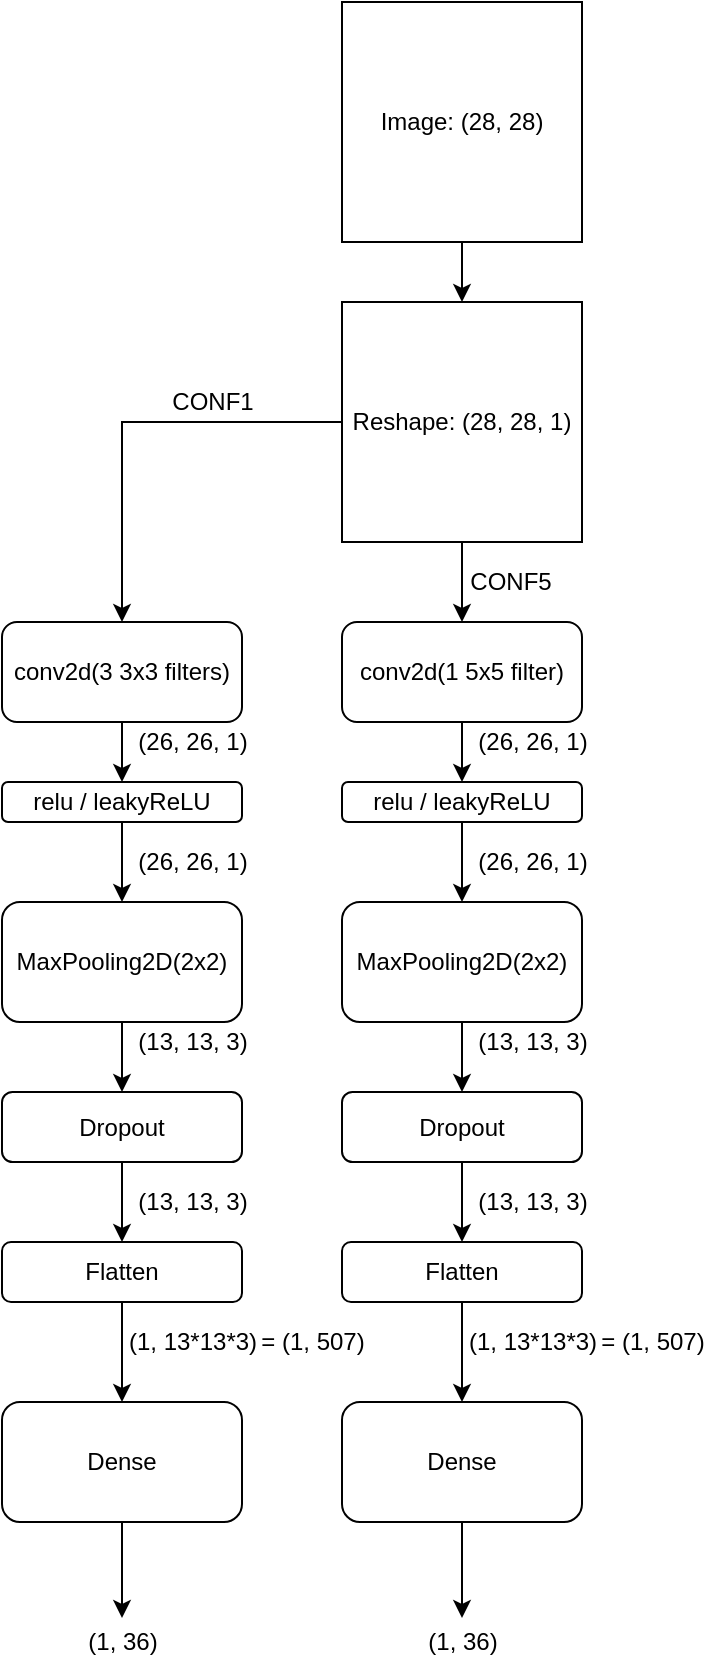 <mxfile version="14.8.1" type="github" pages="3">
  <diagram id="NObzyrlC1n8iAgE4gLi4" name="Page-1">
    <mxGraphModel dx="1892" dy="951" grid="1" gridSize="10" guides="1" tooltips="1" connect="1" arrows="1" fold="1" page="1" pageScale="1" pageWidth="827" pageHeight="1169" math="0" shadow="0">
      <root>
        <mxCell id="0" />
        <mxCell id="1" parent="0" />
        <mxCell id="TlTdNdli2C4Y_o9RiYfE-3" value="" style="edgeStyle=orthogonalEdgeStyle;rounded=0;orthogonalLoop=1;jettySize=auto;html=1;" parent="1" source="TlTdNdli2C4Y_o9RiYfE-1" target="TlTdNdli2C4Y_o9RiYfE-2" edge="1">
          <mxGeometry relative="1" as="geometry" />
        </mxCell>
        <mxCell id="TlTdNdli2C4Y_o9RiYfE-1" value="Image: (28, 28)" style="rounded=0;whiteSpace=wrap;html=1;" parent="1" vertex="1">
          <mxGeometry x="180" y="10" width="120" height="120" as="geometry" />
        </mxCell>
        <mxCell id="TlTdNdli2C4Y_o9RiYfE-16" style="edgeStyle=orthogonalEdgeStyle;rounded=0;orthogonalLoop=1;jettySize=auto;html=1;entryX=0.5;entryY=0;entryDx=0;entryDy=0;" parent="1" source="TlTdNdli2C4Y_o9RiYfE-2" target="TlTdNdli2C4Y_o9RiYfE-4" edge="1">
          <mxGeometry relative="1" as="geometry" />
        </mxCell>
        <mxCell id="TlTdNdli2C4Y_o9RiYfE-51" style="edgeStyle=orthogonalEdgeStyle;rounded=0;orthogonalLoop=1;jettySize=auto;html=1;entryX=0.5;entryY=0;entryDx=0;entryDy=0;" parent="1" source="TlTdNdli2C4Y_o9RiYfE-2" target="TlTdNdli2C4Y_o9RiYfE-33" edge="1">
          <mxGeometry relative="1" as="geometry" />
        </mxCell>
        <mxCell id="TlTdNdli2C4Y_o9RiYfE-2" value="Reshape: (28, 28, 1)" style="rounded=0;whiteSpace=wrap;html=1;" parent="1" vertex="1">
          <mxGeometry x="180" y="160" width="120" height="120" as="geometry" />
        </mxCell>
        <mxCell id="TlTdNdli2C4Y_o9RiYfE-18" style="edgeStyle=orthogonalEdgeStyle;rounded=0;orthogonalLoop=1;jettySize=auto;html=1;entryX=0.5;entryY=0;entryDx=0;entryDy=0;" parent="1" source="TlTdNdli2C4Y_o9RiYfE-4" target="TlTdNdli2C4Y_o9RiYfE-9" edge="1">
          <mxGeometry relative="1" as="geometry" />
        </mxCell>
        <mxCell id="TlTdNdli2C4Y_o9RiYfE-4" value="conv2d(3 3x3 filters)" style="rounded=1;whiteSpace=wrap;html=1;" parent="1" vertex="1">
          <mxGeometry x="10" y="320" width="120" height="50" as="geometry" />
        </mxCell>
        <mxCell id="TlTdNdli2C4Y_o9RiYfE-22" value="" style="edgeStyle=orthogonalEdgeStyle;rounded=0;orthogonalLoop=1;jettySize=auto;html=1;" parent="1" source="TlTdNdli2C4Y_o9RiYfE-7" target="TlTdNdli2C4Y_o9RiYfE-10" edge="1">
          <mxGeometry relative="1" as="geometry" />
        </mxCell>
        <mxCell id="TlTdNdli2C4Y_o9RiYfE-7" value="Dropout" style="rounded=1;whiteSpace=wrap;html=1;" parent="1" vertex="1">
          <mxGeometry x="10" y="555" width="120" height="35" as="geometry" />
        </mxCell>
        <mxCell id="TlTdNdli2C4Y_o9RiYfE-20" value="" style="edgeStyle=orthogonalEdgeStyle;rounded=0;orthogonalLoop=1;jettySize=auto;html=1;" parent="1" source="TlTdNdli2C4Y_o9RiYfE-8" target="TlTdNdli2C4Y_o9RiYfE-7" edge="1">
          <mxGeometry relative="1" as="geometry" />
        </mxCell>
        <mxCell id="TlTdNdli2C4Y_o9RiYfE-8" value="MaxPooling2D(2x2)" style="rounded=1;whiteSpace=wrap;html=1;" parent="1" vertex="1">
          <mxGeometry x="10" y="460" width="120" height="60" as="geometry" />
        </mxCell>
        <mxCell id="TlTdNdli2C4Y_o9RiYfE-19" style="edgeStyle=orthogonalEdgeStyle;rounded=0;orthogonalLoop=1;jettySize=auto;html=1;" parent="1" source="TlTdNdli2C4Y_o9RiYfE-9" target="TlTdNdli2C4Y_o9RiYfE-8" edge="1">
          <mxGeometry relative="1" as="geometry" />
        </mxCell>
        <mxCell id="TlTdNdli2C4Y_o9RiYfE-9" value="relu / leakyReLU" style="rounded=1;whiteSpace=wrap;html=1;" parent="1" vertex="1">
          <mxGeometry x="10" y="400" width="120" height="20" as="geometry" />
        </mxCell>
        <mxCell id="TlTdNdli2C4Y_o9RiYfE-24" value="" style="edgeStyle=orthogonalEdgeStyle;rounded=0;orthogonalLoop=1;jettySize=auto;html=1;" parent="1" source="TlTdNdli2C4Y_o9RiYfE-10" target="TlTdNdli2C4Y_o9RiYfE-23" edge="1">
          <mxGeometry relative="1" as="geometry" />
        </mxCell>
        <mxCell id="TlTdNdli2C4Y_o9RiYfE-10" value="Flatten" style="rounded=1;whiteSpace=wrap;html=1;" parent="1" vertex="1">
          <mxGeometry x="10" y="630" width="120" height="30" as="geometry" />
        </mxCell>
        <mxCell id="TlTdNdli2C4Y_o9RiYfE-17" value="(26, 26, 1)" style="text;html=1;align=center;verticalAlign=middle;resizable=0;points=[];autosize=1;strokeColor=none;" parent="1" vertex="1">
          <mxGeometry x="70" y="370" width="70" height="20" as="geometry" />
        </mxCell>
        <mxCell id="TlTdNdli2C4Y_o9RiYfE-31" style="edgeStyle=orthogonalEdgeStyle;rounded=0;orthogonalLoop=1;jettySize=auto;html=1;entryX=0.5;entryY=-0.1;entryDx=0;entryDy=0;entryPerimeter=0;" parent="1" source="TlTdNdli2C4Y_o9RiYfE-23" target="TlTdNdli2C4Y_o9RiYfE-30" edge="1">
          <mxGeometry relative="1" as="geometry" />
        </mxCell>
        <mxCell id="TlTdNdli2C4Y_o9RiYfE-23" value="Dense" style="rounded=1;whiteSpace=wrap;html=1;" parent="1" vertex="1">
          <mxGeometry x="10" y="710" width="120" height="60" as="geometry" />
        </mxCell>
        <mxCell id="TlTdNdli2C4Y_o9RiYfE-25" value="(26, 26, 1)" style="text;html=1;align=center;verticalAlign=middle;resizable=0;points=[];autosize=1;strokeColor=none;" parent="1" vertex="1">
          <mxGeometry x="70" y="430" width="70" height="20" as="geometry" />
        </mxCell>
        <mxCell id="TlTdNdli2C4Y_o9RiYfE-26" value="(13, 13, 3)" style="text;html=1;align=center;verticalAlign=middle;resizable=0;points=[];autosize=1;strokeColor=none;" parent="1" vertex="1">
          <mxGeometry x="70" y="520" width="70" height="20" as="geometry" />
        </mxCell>
        <mxCell id="TlTdNdli2C4Y_o9RiYfE-27" value="(13, 13, 3)" style="text;html=1;align=center;verticalAlign=middle;resizable=0;points=[];autosize=1;strokeColor=none;" parent="1" vertex="1">
          <mxGeometry x="70" y="600" width="70" height="20" as="geometry" />
        </mxCell>
        <mxCell id="TlTdNdli2C4Y_o9RiYfE-28" value="(1, 13*13*3)" style="text;html=1;align=center;verticalAlign=middle;resizable=0;points=[];autosize=1;strokeColor=none;" parent="1" vertex="1">
          <mxGeometry x="65" y="670" width="80" height="20" as="geometry" />
        </mxCell>
        <mxCell id="TlTdNdli2C4Y_o9RiYfE-29" value="= (1, 507)" style="text;html=1;align=center;verticalAlign=middle;resizable=0;points=[];autosize=1;strokeColor=none;" parent="1" vertex="1">
          <mxGeometry x="130" y="670" width="70" height="20" as="geometry" />
        </mxCell>
        <mxCell id="TlTdNdli2C4Y_o9RiYfE-30" value="(1, 36)" style="text;html=1;align=center;verticalAlign=middle;resizable=0;points=[];autosize=1;strokeColor=none;" parent="1" vertex="1">
          <mxGeometry x="45" y="820" width="50" height="20" as="geometry" />
        </mxCell>
        <mxCell id="TlTdNdli2C4Y_o9RiYfE-32" style="edgeStyle=orthogonalEdgeStyle;rounded=0;orthogonalLoop=1;jettySize=auto;html=1;entryX=0.5;entryY=0;entryDx=0;entryDy=0;" parent="1" source="TlTdNdli2C4Y_o9RiYfE-33" target="TlTdNdli2C4Y_o9RiYfE-39" edge="1">
          <mxGeometry relative="1" as="geometry" />
        </mxCell>
        <mxCell id="TlTdNdli2C4Y_o9RiYfE-33" value="conv2d(1 5x5 filter)" style="rounded=1;whiteSpace=wrap;html=1;" parent="1" vertex="1">
          <mxGeometry x="180" y="320" width="120" height="50" as="geometry" />
        </mxCell>
        <mxCell id="TlTdNdli2C4Y_o9RiYfE-34" value="" style="edgeStyle=orthogonalEdgeStyle;rounded=0;orthogonalLoop=1;jettySize=auto;html=1;" parent="1" source="TlTdNdli2C4Y_o9RiYfE-35" target="TlTdNdli2C4Y_o9RiYfE-41" edge="1">
          <mxGeometry relative="1" as="geometry" />
        </mxCell>
        <mxCell id="TlTdNdli2C4Y_o9RiYfE-35" value="Dropout" style="rounded=1;whiteSpace=wrap;html=1;" parent="1" vertex="1">
          <mxGeometry x="180" y="555" width="120" height="35" as="geometry" />
        </mxCell>
        <mxCell id="TlTdNdli2C4Y_o9RiYfE-36" value="" style="edgeStyle=orthogonalEdgeStyle;rounded=0;orthogonalLoop=1;jettySize=auto;html=1;" parent="1" source="TlTdNdli2C4Y_o9RiYfE-37" target="TlTdNdli2C4Y_o9RiYfE-35" edge="1">
          <mxGeometry relative="1" as="geometry" />
        </mxCell>
        <mxCell id="TlTdNdli2C4Y_o9RiYfE-37" value="MaxPooling2D(2x2)" style="rounded=1;whiteSpace=wrap;html=1;" parent="1" vertex="1">
          <mxGeometry x="180" y="460" width="120" height="60" as="geometry" />
        </mxCell>
        <mxCell id="TlTdNdli2C4Y_o9RiYfE-38" style="edgeStyle=orthogonalEdgeStyle;rounded=0;orthogonalLoop=1;jettySize=auto;html=1;" parent="1" source="TlTdNdli2C4Y_o9RiYfE-39" target="TlTdNdli2C4Y_o9RiYfE-37" edge="1">
          <mxGeometry relative="1" as="geometry" />
        </mxCell>
        <mxCell id="TlTdNdli2C4Y_o9RiYfE-39" value="relu / leakyReLU" style="rounded=1;whiteSpace=wrap;html=1;" parent="1" vertex="1">
          <mxGeometry x="180" y="400" width="120" height="20" as="geometry" />
        </mxCell>
        <mxCell id="TlTdNdli2C4Y_o9RiYfE-40" value="" style="edgeStyle=orthogonalEdgeStyle;rounded=0;orthogonalLoop=1;jettySize=auto;html=1;" parent="1" source="TlTdNdli2C4Y_o9RiYfE-41" target="TlTdNdli2C4Y_o9RiYfE-44" edge="1">
          <mxGeometry relative="1" as="geometry" />
        </mxCell>
        <mxCell id="TlTdNdli2C4Y_o9RiYfE-41" value="Flatten" style="rounded=1;whiteSpace=wrap;html=1;" parent="1" vertex="1">
          <mxGeometry x="180" y="630" width="120" height="30" as="geometry" />
        </mxCell>
        <mxCell id="TlTdNdli2C4Y_o9RiYfE-42" value="(26, 26, 1)" style="text;html=1;align=center;verticalAlign=middle;resizable=0;points=[];autosize=1;strokeColor=none;" parent="1" vertex="1">
          <mxGeometry x="240" y="370" width="70" height="20" as="geometry" />
        </mxCell>
        <mxCell id="TlTdNdli2C4Y_o9RiYfE-43" style="edgeStyle=orthogonalEdgeStyle;rounded=0;orthogonalLoop=1;jettySize=auto;html=1;entryX=0.5;entryY=-0.1;entryDx=0;entryDy=0;entryPerimeter=0;" parent="1" source="TlTdNdli2C4Y_o9RiYfE-44" target="TlTdNdli2C4Y_o9RiYfE-50" edge="1">
          <mxGeometry relative="1" as="geometry" />
        </mxCell>
        <mxCell id="TlTdNdli2C4Y_o9RiYfE-44" value="Dense" style="rounded=1;whiteSpace=wrap;html=1;" parent="1" vertex="1">
          <mxGeometry x="180" y="710" width="120" height="60" as="geometry" />
        </mxCell>
        <mxCell id="TlTdNdli2C4Y_o9RiYfE-45" value="(26, 26, 1)" style="text;html=1;align=center;verticalAlign=middle;resizable=0;points=[];autosize=1;strokeColor=none;" parent="1" vertex="1">
          <mxGeometry x="240" y="430" width="70" height="20" as="geometry" />
        </mxCell>
        <mxCell id="TlTdNdli2C4Y_o9RiYfE-46" value="(13, 13, 3)" style="text;html=1;align=center;verticalAlign=middle;resizable=0;points=[];autosize=1;strokeColor=none;" parent="1" vertex="1">
          <mxGeometry x="240" y="520" width="70" height="20" as="geometry" />
        </mxCell>
        <mxCell id="TlTdNdli2C4Y_o9RiYfE-47" value="(13, 13, 3)" style="text;html=1;align=center;verticalAlign=middle;resizable=0;points=[];autosize=1;strokeColor=none;" parent="1" vertex="1">
          <mxGeometry x="240" y="600" width="70" height="20" as="geometry" />
        </mxCell>
        <mxCell id="TlTdNdli2C4Y_o9RiYfE-48" value="(1, 13*13*3)" style="text;html=1;align=center;verticalAlign=middle;resizable=0;points=[];autosize=1;strokeColor=none;" parent="1" vertex="1">
          <mxGeometry x="235" y="670" width="80" height="20" as="geometry" />
        </mxCell>
        <mxCell id="TlTdNdli2C4Y_o9RiYfE-49" value="= (1, 507)" style="text;html=1;align=center;verticalAlign=middle;resizable=0;points=[];autosize=1;strokeColor=none;" parent="1" vertex="1">
          <mxGeometry x="300" y="670" width="70" height="20" as="geometry" />
        </mxCell>
        <mxCell id="TlTdNdli2C4Y_o9RiYfE-50" value="(1, 36)" style="text;html=1;align=center;verticalAlign=middle;resizable=0;points=[];autosize=1;strokeColor=none;" parent="1" vertex="1">
          <mxGeometry x="215" y="820" width="50" height="20" as="geometry" />
        </mxCell>
        <mxCell id="yyZYDbowj8KzSpdjUM3I-1" value="&lt;font color=&quot;#000000&quot;&gt;CONF1&lt;/font&gt;" style="text;html=1;align=center;verticalAlign=middle;resizable=0;points=[];autosize=1;strokeColor=none;fontColor=#E4FDE1;" vertex="1" parent="1">
          <mxGeometry x="85" y="200" width="60" height="20" as="geometry" />
        </mxCell>
        <mxCell id="yyZYDbowj8KzSpdjUM3I-2" value="&lt;font color=&quot;#000000&quot;&gt;CONF5&lt;/font&gt;" style="text;html=1;align=center;verticalAlign=middle;resizable=0;points=[];autosize=1;strokeColor=none;fontColor=#E4FDE1;" vertex="1" parent="1">
          <mxGeometry x="234" y="290" width="60" height="20" as="geometry" />
        </mxCell>
      </root>
    </mxGraphModel>
  </diagram>
  <diagram id="wWAaNG9G_muwshHXt3MZ" name="Page-2">
    <mxGraphModel dx="1892" dy="951" grid="1" gridSize="10" guides="1" tooltips="1" connect="1" arrows="1" fold="1" page="1" pageScale="1" pageWidth="12000" pageHeight="6000" background="#114B5F" math="0" shadow="0">
      <root>
        <mxCell id="eQQyfob9uRCdy2ZzsRX_-0" />
        <mxCell id="eQQyfob9uRCdy2ZzsRX_-1" parent="eQQyfob9uRCdy2ZzsRX_-0" />
        <mxCell id="eQQyfob9uRCdy2ZzsRX_-39" value="" style="rounded=1;whiteSpace=wrap;html=1;sketch=0;fontColor=#E4FDE1;strokeColor=#028090;fillColor=none;dashed=1;strokeWidth=3;glass=0;" vertex="1" parent="eQQyfob9uRCdy2ZzsRX_-1">
          <mxGeometry x="370" y="500" width="810" height="1340" as="geometry" />
        </mxCell>
        <mxCell id="eQQyfob9uRCdy2ZzsRX_-2" value="" style="rounded=0;whiteSpace=wrap;html=1;sketch=0;fontColor=#E4FDE1;strokeColor=#028090;fillColor=#F45B69;rotation=90;" vertex="1" parent="eQQyfob9uRCdy2ZzsRX_-1">
          <mxGeometry x="552.5" y="1070" width="915" height="155" as="geometry" />
        </mxCell>
        <mxCell id="eQQyfob9uRCdy2ZzsRX_-3" value="&lt;font color=&quot;#000000&quot;&gt;L1N0&lt;/font&gt;" style="ellipse;whiteSpace=wrap;html=1;aspect=fixed;rounded=0;sketch=0;fontColor=#E4FDE1;strokeColor=#028090;fillColor=#FFFFFF;" vertex="1" parent="eQQyfob9uRCdy2ZzsRX_-1">
          <mxGeometry x="967.5" y="720" width="80" height="80" as="geometry" />
        </mxCell>
        <mxCell id="eQQyfob9uRCdy2ZzsRX_-4" value="&lt;font style=&quot;font-size: 27px&quot;&gt;L1: conv2D&lt;/font&gt;" style="text;html=1;align=center;verticalAlign=middle;resizable=0;points=[];autosize=1;strokeColor=none;fontColor=#E4FDE1;" vertex="1" parent="eQQyfob9uRCdy2ZzsRX_-1">
          <mxGeometry x="690" y="450" width="150" height="30" as="geometry" />
        </mxCell>
        <mxCell id="eQQyfob9uRCdy2ZzsRX_-6" value="&lt;font color=&quot;#000000&quot;&gt;L1N6&lt;/font&gt;" style="ellipse;whiteSpace=wrap;html=1;aspect=fixed;rounded=0;sketch=0;fontColor=#E4FDE1;strokeColor=#028090;fillColor=#FFFFFF;" vertex="1" parent="eQQyfob9uRCdy2ZzsRX_-1">
          <mxGeometry x="967.5" y="1500" width="80" height="80" as="geometry" />
        </mxCell>
        <mxCell id="eQQyfob9uRCdy2ZzsRX_-7" value="&lt;font color=&quot;#000000&quot;&gt;L1N1&lt;/font&gt;" style="ellipse;whiteSpace=wrap;html=1;aspect=fixed;rounded=0;sketch=0;fontColor=#E4FDE1;strokeColor=#028090;fillColor=#FFFFFF;" vertex="1" parent="eQQyfob9uRCdy2ZzsRX_-1">
          <mxGeometry x="967.5" y="840" width="80" height="80" as="geometry" />
        </mxCell>
        <mxCell id="eQQyfob9uRCdy2ZzsRX_-8" value="&lt;font color=&quot;#000000&quot;&gt;L1N4&lt;/font&gt;" style="ellipse;whiteSpace=wrap;html=1;aspect=fixed;rounded=0;sketch=0;fontColor=#E4FDE1;strokeColor=#028090;fillColor=#FFFFFF;" vertex="1" parent="eQQyfob9uRCdy2ZzsRX_-1">
          <mxGeometry x="967.5" y="1220" width="80" height="80" as="geometry" />
        </mxCell>
        <mxCell id="eQQyfob9uRCdy2ZzsRX_-9" value="&lt;font color=&quot;#000000&quot;&gt;L1N3&lt;/font&gt;" style="ellipse;whiteSpace=wrap;html=1;aspect=fixed;rounded=0;sketch=0;fontColor=#E4FDE1;strokeColor=#028090;fillColor=#FFFFFF;" vertex="1" parent="eQQyfob9uRCdy2ZzsRX_-1">
          <mxGeometry x="967.5" y="1090" width="80" height="80" as="geometry" />
        </mxCell>
        <mxCell id="eQQyfob9uRCdy2ZzsRX_-10" value="&lt;font color=&quot;#000000&quot;&gt;L1N2&lt;br&gt;&lt;/font&gt;" style="ellipse;whiteSpace=wrap;html=1;aspect=fixed;rounded=0;sketch=0;fontColor=#E4FDE1;strokeColor=#028090;fillColor=#FFFFFF;" vertex="1" parent="eQQyfob9uRCdy2ZzsRX_-1">
          <mxGeometry x="967.5" y="960" width="80" height="80" as="geometry" />
        </mxCell>
        <mxCell id="eQQyfob9uRCdy2ZzsRX_-11" value="&lt;font color=&quot;#000000&quot;&gt;L1N5&lt;/font&gt;" style="ellipse;whiteSpace=wrap;html=1;aspect=fixed;rounded=0;sketch=0;fontColor=#E4FDE1;strokeColor=#028090;fillColor=#FFFFFF;" vertex="1" parent="eQQyfob9uRCdy2ZzsRX_-1">
          <mxGeometry x="967.5" y="1360" width="80" height="80" as="geometry" />
        </mxCell>
        <mxCell id="eQQyfob9uRCdy2ZzsRX_-12" value="kernel (7, 7, 1, 1)" style="text;html=1;align=center;verticalAlign=middle;resizable=0;points=[];autosize=1;strokeColor=none;fontColor=#E4FDE1;" vertex="1" parent="eQQyfob9uRCdy2ZzsRX_-1">
          <mxGeometry x="585" y="520" width="110" height="20" as="geometry" />
        </mxCell>
        <mxCell id="eQQyfob9uRCdy2ZzsRX_-20" style="edgeStyle=orthogonalEdgeStyle;curved=0;rounded=1;sketch=0;orthogonalLoop=1;jettySize=auto;html=1;fontColor=#E4FDE1;strokeColor=#028090;fillColor=#F45B69;" edge="1" parent="eQQyfob9uRCdy2ZzsRX_-1" source="eQQyfob9uRCdy2ZzsRX_-13" target="eQQyfob9uRCdy2ZzsRX_-3">
          <mxGeometry relative="1" as="geometry" />
        </mxCell>
        <mxCell id="eQQyfob9uRCdy2ZzsRX_-27" value="" style="edgeStyle=orthogonalEdgeStyle;curved=0;rounded=1;sketch=0;orthogonalLoop=1;jettySize=auto;html=1;fontColor=#E4FDE1;strokeColor=#028090;fillColor=#F45B69;" edge="1" parent="eQQyfob9uRCdy2ZzsRX_-1" source="eQQyfob9uRCdy2ZzsRX_-13" target="eQQyfob9uRCdy2ZzsRX_-17">
          <mxGeometry relative="1" as="geometry" />
        </mxCell>
        <mxCell id="eQQyfob9uRCdy2ZzsRX_-13" value="&lt;div&gt;&lt;font face=&quot;monospace&quot;&gt;&lt;span style=&quot;font-size: 14px&quot;&gt;[[[ 1.735 ]]&lt;/span&gt;&lt;/font&gt;&lt;/div&gt;&lt;div&gt;&lt;font face=&quot;monospace&quot;&gt;&lt;span style=&quot;font-size: 14px&quot;&gt;&amp;nbsp;[[ 0.482]]&lt;/span&gt;&lt;/font&gt;&lt;/div&gt;&lt;div&gt;&lt;font face=&quot;monospace&quot;&gt;&lt;span style=&quot;font-size: 14px&quot;&gt;&amp;nbsp;[[-0.442]]&lt;/span&gt;&lt;/font&gt;&lt;/div&gt;&lt;div&gt;&lt;font face=&quot;monospace&quot;&gt;&lt;span style=&quot;font-size: 14px&quot;&gt;&amp;nbsp;[[-0.057 ]]&lt;/span&gt;&lt;/font&gt;&lt;/div&gt;&lt;div&gt;&lt;font face=&quot;monospace&quot;&gt;&lt;span style=&quot;font-size: 14px&quot;&gt;&amp;nbsp;[[-0.006]]&lt;/span&gt;&lt;/font&gt;&lt;/div&gt;&lt;div&gt;&lt;font face=&quot;monospace&quot;&gt;&lt;span style=&quot;font-size: 14px&quot;&gt;&amp;nbsp;[[ 0.372]]&lt;/span&gt;&lt;/font&gt;&lt;/div&gt;&lt;div&gt;&lt;font face=&quot;monospace&quot;&gt;&lt;span style=&quot;font-size: 14px&quot;&gt;&amp;nbsp;[[ 0.01]]]&lt;/span&gt;&lt;/font&gt;&lt;/div&gt;" style="whiteSpace=wrap;html=1;rounded=0;sketch=0;strokeColor=#028090;fillColor=#FFFFFF;labelBackgroundColor=#333333;fontColor=#E3E3E3;" vertex="1" parent="eQQyfob9uRCdy2ZzsRX_-1">
          <mxGeometry x="565" y="610" width="155" height="140" as="geometry" />
        </mxCell>
        <mxCell id="eQQyfob9uRCdy2ZzsRX_-18" style="edgeStyle=orthogonalEdgeStyle;curved=0;rounded=1;sketch=0;orthogonalLoop=1;jettySize=auto;html=1;fontColor=#E4FDE1;strokeColor=#028090;fillColor=#F45B69;" edge="1" parent="eQQyfob9uRCdy2ZzsRX_-1" source="eQQyfob9uRCdy2ZzsRX_-17" target="eQQyfob9uRCdy2ZzsRX_-7">
          <mxGeometry relative="1" as="geometry" />
        </mxCell>
        <mxCell id="eQQyfob9uRCdy2ZzsRX_-28" value="" style="edgeStyle=orthogonalEdgeStyle;curved=0;rounded=1;sketch=0;orthogonalLoop=1;jettySize=auto;html=1;fontColor=#E4FDE1;strokeColor=#028090;fillColor=#F45B69;" edge="1" parent="eQQyfob9uRCdy2ZzsRX_-1" source="eQQyfob9uRCdy2ZzsRX_-17" target="eQQyfob9uRCdy2ZzsRX_-19">
          <mxGeometry relative="1" as="geometry" />
        </mxCell>
        <mxCell id="eQQyfob9uRCdy2ZzsRX_-17" value="&lt;div style=&quot;text-align: left&quot;&gt;&lt;font color=&quot;#d5d5d5&quot; face=&quot;monospace&quot;&gt;&lt;span style=&quot;font-size: 14px ; background-color: rgb(56 , 56 , 56)&quot;&gt;[[[-0.573 ]]&lt;/span&gt;&lt;/font&gt;&lt;/div&gt;&lt;div style=&quot;text-align: left&quot;&gt;&lt;font color=&quot;#d5d5d5&quot; face=&quot;monospace&quot;&gt;&lt;span style=&quot;font-size: 14px ; background-color: rgb(56 , 56 , 56)&quot;&gt;&amp;nbsp;[[ 0.557]]&lt;/span&gt;&lt;/font&gt;&lt;/div&gt;&lt;div style=&quot;text-align: left&quot;&gt;&lt;font color=&quot;#d5d5d5&quot; face=&quot;monospace&quot;&gt;&lt;span style=&quot;font-size: 14px ; background-color: rgb(56 , 56 , 56)&quot;&gt;&amp;nbsp;[[-0.029]]&lt;/span&gt;&lt;/font&gt;&lt;/div&gt;&lt;div style=&quot;text-align: left&quot;&gt;&lt;font color=&quot;#d5d5d5&quot; face=&quot;monospace&quot;&gt;&lt;span style=&quot;font-size: 14px ; background-color: rgb(56 , 56 , 56)&quot;&gt;&amp;nbsp;[[-0.152]]&lt;/span&gt;&lt;/font&gt;&lt;/div&gt;&lt;div style=&quot;text-align: left&quot;&gt;&lt;font color=&quot;#d5d5d5&quot; face=&quot;monospace&quot;&gt;&lt;span style=&quot;font-size: 14px ; background-color: rgb(56 , 56 , 56)&quot;&gt;&amp;nbsp;[[ 0.265]]&lt;/span&gt;&lt;/font&gt;&lt;/div&gt;&lt;div style=&quot;text-align: left&quot;&gt;&lt;font color=&quot;#d5d5d5&quot; face=&quot;monospace&quot;&gt;&lt;span style=&quot;font-size: 14px ; background-color: rgb(56 , 56 , 56)&quot;&gt;&amp;nbsp;[[-0.118]]&lt;/span&gt;&lt;/font&gt;&lt;/div&gt;&lt;div style=&quot;text-align: left&quot;&gt;&lt;font color=&quot;#d5d5d5&quot; face=&quot;monospace&quot;&gt;&lt;span style=&quot;font-size: 14px ; background-color: rgb(56 , 56 , 56)&quot;&gt;&amp;nbsp;[[ 1.419 ]]]&lt;/span&gt;&lt;/font&gt;&lt;/div&gt;" style="whiteSpace=wrap;html=1;rounded=0;sketch=0;fontColor=#E4FDE1;strokeColor=#028090;fillColor=#FFFFFF;" vertex="1" parent="eQQyfob9uRCdy2ZzsRX_-1">
          <mxGeometry x="565" y="770" width="150" height="160" as="geometry" />
        </mxCell>
        <mxCell id="eQQyfob9uRCdy2ZzsRX_-21" style="edgeStyle=orthogonalEdgeStyle;curved=0;rounded=1;sketch=0;orthogonalLoop=1;jettySize=auto;html=1;fontColor=#E4FDE1;strokeColor=#028090;fillColor=#F45B69;" edge="1" parent="eQQyfob9uRCdy2ZzsRX_-1" source="eQQyfob9uRCdy2ZzsRX_-19" target="eQQyfob9uRCdy2ZzsRX_-10">
          <mxGeometry relative="1" as="geometry" />
        </mxCell>
        <mxCell id="eQQyfob9uRCdy2ZzsRX_-29" value="" style="edgeStyle=orthogonalEdgeStyle;curved=0;rounded=1;sketch=0;orthogonalLoop=1;jettySize=auto;html=1;fontColor=#E4FDE1;strokeColor=#028090;fillColor=#F45B69;" edge="1" parent="eQQyfob9uRCdy2ZzsRX_-1" source="eQQyfob9uRCdy2ZzsRX_-19" target="eQQyfob9uRCdy2ZzsRX_-22">
          <mxGeometry relative="1" as="geometry" />
        </mxCell>
        <mxCell id="eQQyfob9uRCdy2ZzsRX_-19" value="&lt;div&gt;&lt;font face=&quot;monospace&quot; color=&quot;#e3e3e3&quot;&gt;&lt;span style=&quot;font-size: 14px ; background-color: rgb(51 , 51 , 51)&quot;&gt;[[[-0.607]]&lt;/span&gt;&lt;/font&gt;&lt;/div&gt;&lt;div&gt;&lt;font face=&quot;monospace&quot; color=&quot;#e3e3e3&quot;&gt;&lt;span style=&quot;font-size: 14px ; background-color: rgb(51 , 51 , 51)&quot;&gt;&amp;nbsp;[[ 0.616 ]]&lt;/span&gt;&lt;/font&gt;&lt;/div&gt;&lt;div&gt;&lt;font face=&quot;monospace&quot; color=&quot;#e3e3e3&quot;&gt;&lt;span style=&quot;font-size: 14px ; background-color: rgb(51 , 51 , 51)&quot;&gt;&amp;nbsp;[[-0.038 ]]&lt;/span&gt;&lt;/font&gt;&lt;/div&gt;&lt;div&gt;&lt;font face=&quot;monospace&quot; color=&quot;#e3e3e3&quot;&gt;&lt;span style=&quot;font-size: 14px ; background-color: rgb(51 , 51 , 51)&quot;&gt;&amp;nbsp;[[ 0.868]]&lt;/span&gt;&lt;/font&gt;&lt;/div&gt;&lt;div&gt;&lt;font face=&quot;monospace&quot; color=&quot;#e3e3e3&quot;&gt;&lt;span style=&quot;font-size: 14px ; background-color: rgb(51 , 51 , 51)&quot;&gt;&amp;nbsp;[[ 1.035 ]]&lt;/span&gt;&lt;/font&gt;&lt;/div&gt;&lt;div&gt;&lt;font face=&quot;monospace&quot; color=&quot;#e3e3e3&quot;&gt;&lt;span style=&quot;font-size: 14px ; background-color: rgb(51 , 51 , 51)&quot;&gt;&amp;nbsp;[[-0.322]]&lt;/span&gt;&lt;/font&gt;&lt;/div&gt;&lt;div&gt;&lt;font face=&quot;monospace&quot; color=&quot;#e3e3e3&quot;&gt;&lt;span style=&quot;font-size: 14px ; background-color: rgb(51 , 51 , 51)&quot;&gt;&amp;nbsp;[[ 0.725]]]&lt;/span&gt;&lt;/font&gt;&lt;/div&gt;" style="whiteSpace=wrap;html=1;rounded=0;sketch=0;fontColor=#E4FDE1;strokeColor=#028090;fillColor=#FFFFFF;" vertex="1" parent="eQQyfob9uRCdy2ZzsRX_-1">
          <mxGeometry x="565" y="950" width="150" height="150" as="geometry" />
        </mxCell>
        <mxCell id="eQQyfob9uRCdy2ZzsRX_-24" style="edgeStyle=orthogonalEdgeStyle;curved=0;rounded=1;sketch=0;orthogonalLoop=1;jettySize=auto;html=1;fontColor=#E4FDE1;strokeColor=#028090;fillColor=#F45B69;" edge="1" parent="eQQyfob9uRCdy2ZzsRX_-1" source="eQQyfob9uRCdy2ZzsRX_-22" target="eQQyfob9uRCdy2ZzsRX_-9">
          <mxGeometry relative="1" as="geometry" />
        </mxCell>
        <mxCell id="eQQyfob9uRCdy2ZzsRX_-31" value="" style="edgeStyle=orthogonalEdgeStyle;curved=0;rounded=1;sketch=0;orthogonalLoop=1;jettySize=auto;html=1;fontColor=#E4FDE1;strokeColor=#028090;fillColor=#F45B69;" edge="1" parent="eQQyfob9uRCdy2ZzsRX_-1" source="eQQyfob9uRCdy2ZzsRX_-22" target="eQQyfob9uRCdy2ZzsRX_-30">
          <mxGeometry relative="1" as="geometry" />
        </mxCell>
        <mxCell id="eQQyfob9uRCdy2ZzsRX_-22" value="&lt;div&gt;&lt;font face=&quot;monospace&quot; color=&quot;#e3e3e3&quot;&gt;&lt;span style=&quot;font-size: 14px ; background-color: rgb(51 , 51 , 51)&quot;&gt;[[[-0.705]]&lt;/span&gt;&lt;/font&gt;&lt;/div&gt;&lt;div&gt;&lt;font face=&quot;monospace&quot; color=&quot;#e3e3e3&quot;&gt;&lt;span style=&quot;font-size: 14px ; background-color: rgb(51 , 51 , 51)&quot;&gt;&amp;nbsp;[[-0.181]]&lt;/span&gt;&lt;/font&gt;&lt;/div&gt;&lt;div&gt;&lt;font face=&quot;monospace&quot; color=&quot;#e3e3e3&quot;&gt;&lt;span style=&quot;font-size: 14px ; background-color: rgb(51 , 51 , 51)&quot;&gt;&amp;nbsp;[[-0.624 ]]&lt;/span&gt;&lt;/font&gt;&lt;/div&gt;&lt;div&gt;&lt;font face=&quot;monospace&quot; color=&quot;#e3e3e3&quot;&gt;&lt;span style=&quot;font-size: 14px ; background-color: rgb(51 , 51 , 51)&quot;&gt;&amp;nbsp;[[-0.241 ]]&lt;/span&gt;&lt;/font&gt;&lt;/div&gt;&lt;div&gt;&lt;font face=&quot;monospace&quot; color=&quot;#e3e3e3&quot;&gt;&lt;span style=&quot;font-size: 14px ; background-color: rgb(51 , 51 , 51)&quot;&gt;&amp;nbsp;[[ 0.125]]&lt;/span&gt;&lt;/font&gt;&lt;/div&gt;&lt;div&gt;&lt;font face=&quot;monospace&quot; color=&quot;#e3e3e3&quot;&gt;&lt;span style=&quot;font-size: 14px ; background-color: rgb(51 , 51 , 51)&quot;&gt;&amp;nbsp;[[ 0.726]]&lt;/span&gt;&lt;/font&gt;&lt;/div&gt;&lt;div&gt;&lt;font face=&quot;monospace&quot; color=&quot;#e3e3e3&quot;&gt;&lt;span style=&quot;font-size: 14px ; background-color: rgb(51 , 51 , 51)&quot;&gt;&amp;nbsp;[[ 0.14]]]&lt;/span&gt;&lt;/font&gt;&lt;/div&gt;" style="whiteSpace=wrap;html=1;rounded=0;sketch=0;fontColor=#E4FDE1;strokeColor=#028090;fillColor=#FFFFFF;" vertex="1" parent="eQQyfob9uRCdy2ZzsRX_-1">
          <mxGeometry x="565" y="1120" width="150" height="150" as="geometry" />
        </mxCell>
        <mxCell id="eQQyfob9uRCdy2ZzsRX_-23" value="&lt;div style=&quot;background-color: rgb(30 , 30 , 30) ; font-family: monospace , &amp;#34;menlo&amp;#34; , &amp;#34;monaco&amp;#34; , &amp;#34;courier new&amp;#34; , monospace ; font-size: 14px ; line-height: 19px&quot;&gt;&lt;div style=&quot;color: rgb(212 , 212 , 212)&quot;&gt;model = keras.Sequential&lt;span style=&quot;color: #dcdcdc&quot;&gt;([&lt;/span&gt;&lt;/div&gt;&lt;div style=&quot;color: rgb(212 , 212 , 212)&quot;&gt;    keras.layers.InputLayer&lt;span style=&quot;color: #dcdcdc&quot;&gt;(&lt;/span&gt;input_shape=&lt;span style=&quot;color: #dcdcdc&quot;&gt;(&lt;/span&gt;&lt;span style=&quot;color: #b5cea8&quot;&gt;28&lt;/span&gt;&lt;span style=&quot;color: #dcdcdc&quot;&gt;,&lt;/span&gt;&lt;span style=&quot;color: #b5cea8&quot;&gt;28&lt;/span&gt;&lt;span style=&quot;color: #dcdcdc&quot;&gt;)),&lt;/span&gt;&lt;/div&gt;&lt;div style=&quot;color: rgb(212 , 212 , 212)&quot;&gt;    keras.layers.Reshape&lt;span style=&quot;color: #dcdcdc&quot;&gt;(&lt;/span&gt;target_shape=&lt;span style=&quot;color: #dcdcdc&quot;&gt;(&lt;/span&gt;&lt;span style=&quot;color: #b5cea8&quot;&gt;28&lt;/span&gt;&lt;span style=&quot;color: #dcdcdc&quot;&gt;,&lt;/span&gt;&lt;span style=&quot;color: #b5cea8&quot;&gt;28&lt;/span&gt;&lt;span style=&quot;color: #dcdcdc&quot;&gt;,&lt;/span&gt;&lt;span style=&quot;color: #b5cea8&quot;&gt;1&lt;/span&gt;&lt;span style=&quot;color: #dcdcdc&quot;&gt;)),&lt;/span&gt;&lt;/div&gt;&lt;div&gt;&lt;font color=&quot;#d4d4d4&quot;&gt;    keras.layers.Conv2D&lt;/font&gt;&lt;span style=&quot;color: rgb(220 , 220 , 220)&quot;&gt;(&lt;/span&gt;&lt;font color=&quot;#d4d4d4&quot;&gt;filters = &lt;/font&gt;&lt;span style=&quot;color: rgb(181 , 206 , 168)&quot;&gt;1&lt;/span&gt;&lt;span style=&quot;color: rgb(220 , 220 , 220)&quot;&gt;,&lt;/span&gt;&lt;font color=&quot;#d4d4d4&quot;&gt; kernel_size = &lt;/font&gt;&lt;span style=&quot;color: rgb(220 , 220 , 220)&quot;&gt;(&lt;/span&gt;&lt;font color=&quot;#b5cea8&quot;&gt;7&lt;/font&gt;&lt;span style=&quot;color: rgb(220 , 220 , 220)&quot;&gt;,&lt;/span&gt;&lt;font color=&quot;#b5cea8&quot;&gt;7&lt;/font&gt;&lt;span style=&quot;color: rgb(220 , 220 , 220)&quot;&gt;),&lt;/span&gt;&lt;font color=&quot;#d4d4d4&quot;&gt; activation = tf.nn.leaky_relu&lt;/font&gt;&lt;span style=&quot;color: rgb(220 , 220 , 220)&quot;&gt;,&lt;/span&gt;&lt;font color=&quot;#d4d4d4&quot;&gt; use_bias=&lt;/font&gt;&lt;span style=&quot;color: rgb(86 , 156 , 214)&quot;&gt;False&lt;/span&gt;&lt;span style=&quot;color: rgb(220 , 220 , 220)&quot;&gt;),&lt;/span&gt;&lt;/div&gt;&lt;div style=&quot;color: rgb(212 , 212 , 212)&quot;&gt;    keras.layers.MaxPooling2D&lt;span style=&quot;color: #dcdcdc&quot;&gt;(&lt;/span&gt;pool_size = &lt;span style=&quot;color: #dcdcdc&quot;&gt;(&lt;/span&gt;&lt;span style=&quot;color: #b5cea8&quot;&gt;2&lt;/span&gt;&lt;span style=&quot;color: #dcdcdc&quot;&gt;,&lt;/span&gt;&lt;span style=&quot;color: #b5cea8&quot;&gt;2&lt;/span&gt;&lt;span style=&quot;color: #dcdcdc&quot;&gt;)),&lt;/span&gt;&lt;/div&gt;&lt;div style=&quot;color: rgb(212 , 212 , 212)&quot;&gt;    keras.layers.Dropout&lt;span style=&quot;color: #dcdcdc&quot;&gt;(&lt;/span&gt;&lt;span style=&quot;color: #b5cea8&quot;&gt;0.25&lt;/span&gt;&lt;span style=&quot;color: #dcdcdc&quot;&gt;),&lt;/span&gt;&lt;/div&gt;&lt;div style=&quot;color: rgb(212 , 212 , 212)&quot;&gt;    keras.layers.Flatten&lt;span style=&quot;color: #dcdcdc&quot;&gt;(),&lt;/span&gt;&lt;/div&gt;&lt;div style=&quot;color: rgb(212 , 212 , 212)&quot;&gt;    keras.layers.Dense&lt;span style=&quot;color: #dcdcdc&quot;&gt;(&lt;/span&gt;&lt;span style=&quot;color: #b5cea8&quot;&gt;36&lt;/span&gt;&lt;span style=&quot;color: #dcdcdc&quot;&gt;,&lt;/span&gt; use_bias=&lt;span style=&quot;color: #569cd6&quot;&gt;False&lt;/span&gt;&lt;span style=&quot;color: #dcdcdc&quot;&gt;),&lt;/span&gt;&lt;/div&gt;&lt;div style=&quot;color: rgb(212 , 212 , 212)&quot;&gt;&lt;span style=&quot;color: #dcdcdc&quot;&gt;])&lt;/span&gt;&lt;/div&gt;&lt;div style=&quot;color: rgb(212 , 212 , 212)&quot;&gt;&lt;span style=&quot;color: #dcdcdc&quot;&gt;optim: adam&lt;/span&gt;&lt;/div&gt;&lt;div style=&quot;color: rgb(212 , 212 , 212)&quot;&gt;&lt;span style=&quot;color: #dcdcdc&quot;&gt;criterion: SparseCategoricalCrossentropy&lt;/span&gt;&lt;/div&gt;&lt;div style=&quot;color: rgb(212 , 212 , 212)&quot;&gt;&lt;span style=&quot;color: #dcdcdc&quot;&gt;epochs: 50&lt;/span&gt;&lt;/div&gt;&lt;/div&gt;" style="rounded=1;whiteSpace=wrap;html=1;sketch=0;fontColor=#E4FDE1;strokeColor=#028090;fillColor=#FFFFFF;" vertex="1" parent="eQQyfob9uRCdy2ZzsRX_-1">
          <mxGeometry x="35" y="30" width="420" height="360" as="geometry" />
        </mxCell>
        <mxCell id="eQQyfob9uRCdy2ZzsRX_-26" style="edgeStyle=orthogonalEdgeStyle;curved=0;rounded=1;sketch=0;orthogonalLoop=1;jettySize=auto;html=1;entryX=0.5;entryY=0;entryDx=0;entryDy=0;fontColor=#E4FDE1;strokeColor=#028090;fillColor=#F45B69;" edge="1" parent="eQQyfob9uRCdy2ZzsRX_-1" source="eQQyfob9uRCdy2ZzsRX_-25" target="eQQyfob9uRCdy2ZzsRX_-13">
          <mxGeometry relative="1" as="geometry" />
        </mxCell>
        <mxCell id="eQQyfob9uRCdy2ZzsRX_-25" value="&lt;div style=&quot;color: rgb(212 , 212 , 212) ; background-color: rgb(30 , 30 , 30) ; font-family: monospace , &amp;#34;menlo&amp;#34; , &amp;#34;monaco&amp;#34; , &amp;#34;courier new&amp;#34; , monospace ; font-size: 14px ; line-height: 19px&quot;&gt;conv2d_weights = model.layers&lt;span style=&quot;color: #dcdcdc&quot;&gt;[&lt;/span&gt;&lt;span style=&quot;color: #b5cea8&quot;&gt;1&lt;/span&gt;&lt;span style=&quot;color: #dcdcdc&quot;&gt;]&lt;/span&gt;.get_weights&lt;span style=&quot;color: #dcdcdc&quot;&gt;()[&lt;/span&gt;&lt;span style=&quot;color: #b5cea8&quot;&gt;0&lt;/span&gt;&lt;span style=&quot;color: #dcdcdc&quot;&gt;]&lt;/span&gt;&lt;/div&gt;" style="text;html=1;align=center;verticalAlign=middle;resizable=0;points=[];autosize=1;strokeColor=none;fontColor=#E4FDE1;" vertex="1" parent="eQQyfob9uRCdy2ZzsRX_-1">
          <mxGeometry x="440" y="550" width="430" height="20" as="geometry" />
        </mxCell>
        <mxCell id="eQQyfob9uRCdy2ZzsRX_-32" style="edgeStyle=orthogonalEdgeStyle;curved=0;rounded=1;sketch=0;orthogonalLoop=1;jettySize=auto;html=1;fontColor=#E4FDE1;strokeColor=#028090;fillColor=#F45B69;" edge="1" parent="eQQyfob9uRCdy2ZzsRX_-1" source="eQQyfob9uRCdy2ZzsRX_-30" target="eQQyfob9uRCdy2ZzsRX_-8">
          <mxGeometry relative="1" as="geometry" />
        </mxCell>
        <mxCell id="eQQyfob9uRCdy2ZzsRX_-34" value="" style="edgeStyle=orthogonalEdgeStyle;curved=0;rounded=1;sketch=0;orthogonalLoop=1;jettySize=auto;html=1;fontColor=#E4FDE1;strokeColor=#028090;fillColor=#F45B69;" edge="1" parent="eQQyfob9uRCdy2ZzsRX_-1" source="eQQyfob9uRCdy2ZzsRX_-30" target="eQQyfob9uRCdy2ZzsRX_-33">
          <mxGeometry relative="1" as="geometry" />
        </mxCell>
        <mxCell id="eQQyfob9uRCdy2ZzsRX_-30" value="&lt;div&gt;&lt;font face=&quot;monospace&quot; color=&quot;#e3e3e3&quot;&gt;&lt;span style=&quot;font-size: 14px ; background-color: rgb(51 , 51 , 51)&quot;&gt;[[[-0.889 ]]&lt;/span&gt;&lt;/font&gt;&lt;/div&gt;&lt;div&gt;&lt;font face=&quot;monospace&quot; color=&quot;#e3e3e3&quot;&gt;&lt;span style=&quot;font-size: 14px ; background-color: rgb(51 , 51 , 51)&quot;&gt;&amp;nbsp;[[-0.114]]&lt;/span&gt;&lt;/font&gt;&lt;/div&gt;&lt;div&gt;&lt;font face=&quot;monospace&quot; color=&quot;#e3e3e3&quot;&gt;&lt;span style=&quot;font-size: 14px ; background-color: rgb(51 , 51 , 51)&quot;&gt;&amp;nbsp;[[-0.234]]&lt;/span&gt;&lt;/font&gt;&lt;/div&gt;&lt;div&gt;&lt;font face=&quot;monospace&quot; color=&quot;#e3e3e3&quot;&gt;&lt;span style=&quot;font-size: 14px ; background-color: rgb(51 , 51 , 51)&quot;&gt;&amp;nbsp;[[-0.255 ]]&lt;/span&gt;&lt;/font&gt;&lt;/div&gt;&lt;div&gt;&lt;font face=&quot;monospace&quot; color=&quot;#e3e3e3&quot;&gt;&lt;span style=&quot;font-size: 14px ; background-color: rgb(51 , 51 , 51)&quot;&gt;&amp;nbsp;[[-0.759]]&lt;/span&gt;&lt;/font&gt;&lt;/div&gt;&lt;div&gt;&lt;font face=&quot;monospace&quot; color=&quot;#e3e3e3&quot;&gt;&lt;span style=&quot;font-size: 14px ; background-color: rgb(51 , 51 , 51)&quot;&gt;&amp;nbsp;[[-0.602 ]]&lt;/span&gt;&lt;/font&gt;&lt;/div&gt;&lt;div&gt;&lt;font face=&quot;monospace&quot; color=&quot;#e3e3e3&quot;&gt;&lt;span style=&quot;font-size: 14px ; background-color: rgb(51 , 51 , 51)&quot;&gt;&amp;nbsp;[[-1.119&amp;nbsp; &amp;nbsp; ]]]&lt;/span&gt;&lt;/font&gt;&lt;/div&gt;" style="whiteSpace=wrap;html=1;rounded=0;sketch=0;fontColor=#E4FDE1;strokeColor=#028090;fillColor=#FFFFFF;" vertex="1" parent="eQQyfob9uRCdy2ZzsRX_-1">
          <mxGeometry x="565" y="1300" width="150" height="150" as="geometry" />
        </mxCell>
        <mxCell id="eQQyfob9uRCdy2ZzsRX_-35" style="edgeStyle=orthogonalEdgeStyle;curved=0;rounded=1;sketch=0;orthogonalLoop=1;jettySize=auto;html=1;entryX=0;entryY=0.5;entryDx=0;entryDy=0;fontColor=#E4FDE1;strokeColor=#028090;fillColor=#F45B69;" edge="1" parent="eQQyfob9uRCdy2ZzsRX_-1" source="eQQyfob9uRCdy2ZzsRX_-33" target="eQQyfob9uRCdy2ZzsRX_-11">
          <mxGeometry relative="1" as="geometry" />
        </mxCell>
        <mxCell id="eQQyfob9uRCdy2ZzsRX_-37" value="" style="edgeStyle=orthogonalEdgeStyle;curved=0;rounded=1;sketch=0;orthogonalLoop=1;jettySize=auto;html=1;fontColor=#E4FDE1;strokeColor=#028090;fillColor=#F45B69;" edge="1" parent="eQQyfob9uRCdy2ZzsRX_-1" source="eQQyfob9uRCdy2ZzsRX_-33" target="eQQyfob9uRCdy2ZzsRX_-36">
          <mxGeometry relative="1" as="geometry" />
        </mxCell>
        <mxCell id="eQQyfob9uRCdy2ZzsRX_-33" value="&lt;div&gt;&lt;font face=&quot;monospace&quot; color=&quot;#e3e3e3&quot;&gt;&lt;span style=&quot;font-size: 14px ; background-color: rgb(51 , 51 , 51)&quot;&gt;[[[ 0.491]]&lt;/span&gt;&lt;/font&gt;&lt;/div&gt;&lt;div&gt;&lt;font face=&quot;monospace&quot; color=&quot;#e3e3e3&quot;&gt;&lt;span style=&quot;font-size: 14px ; background-color: rgb(51 , 51 , 51)&quot;&gt;&amp;nbsp;[[ 0.628 ]]&lt;/span&gt;&lt;/font&gt;&lt;/div&gt;&lt;div&gt;&lt;font face=&quot;monospace&quot; color=&quot;#e3e3e3&quot;&gt;&lt;span style=&quot;font-size: 14px ; background-color: rgb(51 , 51 , 51)&quot;&gt;&amp;nbsp;[[-1.795 ]]&lt;/span&gt;&lt;/font&gt;&lt;/div&gt;&lt;div&gt;&lt;font face=&quot;monospace&quot; color=&quot;#e3e3e3&quot;&gt;&lt;span style=&quot;font-size: 14px ; background-color: rgb(51 , 51 , 51)&quot;&gt;&amp;nbsp;[[-1.016 ]]&lt;/span&gt;&lt;/font&gt;&lt;/div&gt;&lt;div&gt;&lt;font face=&quot;monospace&quot; color=&quot;#e3e3e3&quot;&gt;&lt;span style=&quot;font-size: 14px ; background-color: rgb(51 , 51 , 51)&quot;&gt;&amp;nbsp;[[-0.457 ]]&lt;/span&gt;&lt;/font&gt;&lt;/div&gt;&lt;div&gt;&lt;font face=&quot;monospace&quot; color=&quot;#e3e3e3&quot;&gt;&lt;span style=&quot;font-size: 14px ; background-color: rgb(51 , 51 , 51)&quot;&gt;&amp;nbsp;[[-1.71 ]]&lt;/span&gt;&lt;/font&gt;&lt;/div&gt;&lt;div&gt;&lt;font face=&quot;monospace&quot; color=&quot;#e3e3e3&quot;&gt;&lt;span style=&quot;font-size: 14px ; background-color: rgb(51 , 51 , 51)&quot;&gt;&amp;nbsp; [-1.515 ]]]&lt;/span&gt;&lt;/font&gt;&lt;/div&gt;" style="whiteSpace=wrap;html=1;rounded=0;sketch=0;fontColor=#E4FDE1;strokeColor=#028090;fillColor=#FFFFFF;" vertex="1" parent="eQQyfob9uRCdy2ZzsRX_-1">
          <mxGeometry x="565" y="1480" width="150" height="150" as="geometry" />
        </mxCell>
        <mxCell id="eQQyfob9uRCdy2ZzsRX_-38" style="edgeStyle=orthogonalEdgeStyle;curved=0;rounded=1;sketch=0;orthogonalLoop=1;jettySize=auto;html=1;entryX=0.5;entryY=1;entryDx=0;entryDy=0;fontColor=#E4FDE1;strokeColor=#028090;fillColor=#F45B69;" edge="1" parent="eQQyfob9uRCdy2ZzsRX_-1" source="eQQyfob9uRCdy2ZzsRX_-36" target="eQQyfob9uRCdy2ZzsRX_-6">
          <mxGeometry relative="1" as="geometry" />
        </mxCell>
        <mxCell id="eQQyfob9uRCdy2ZzsRX_-36" value="&lt;div&gt;&lt;font face=&quot;monospace&quot; color=&quot;#e3e3e3&quot;&gt;&lt;span style=&quot;font-size: 14px ; background-color: rgb(51 , 51 , 51)&quot;&gt;[[[-2.077 ]]&lt;/span&gt;&lt;/font&gt;&lt;/div&gt;&lt;div&gt;&lt;font face=&quot;monospace&quot; color=&quot;#e3e3e3&quot;&gt;&lt;span style=&quot;font-size: 14px ; background-color: rgb(51 , 51 , 51)&quot;&gt;&amp;nbsp;[[-2.171 ]]&lt;/span&gt;&lt;/font&gt;&lt;/div&gt;&lt;div&gt;&lt;font face=&quot;monospace&quot; color=&quot;#e3e3e3&quot;&gt;&lt;span style=&quot;font-size: 14px ; background-color: rgb(51 , 51 , 51)&quot;&gt;&amp;nbsp;[[ 0.964 ]]&lt;/span&gt;&lt;/font&gt;&lt;/div&gt;&lt;div&gt;&lt;font face=&quot;monospace&quot; color=&quot;#e3e3e3&quot;&gt;&lt;span style=&quot;font-size: 14px ; background-color: rgb(51 , 51 , 51)&quot;&gt;&amp;nbsp;[[-2.052 ]]&lt;/span&gt;&lt;/font&gt;&lt;/div&gt;&lt;div&gt;&lt;font face=&quot;monospace&quot; color=&quot;#e3e3e3&quot;&gt;&lt;span style=&quot;font-size: 14px ; background-color: rgb(51 , 51 , 51)&quot;&gt;&amp;nbsp;[[-1.915 ]]&lt;/span&gt;&lt;/font&gt;&lt;/div&gt;&lt;div&gt;&lt;font face=&quot;monospace&quot; color=&quot;#e3e3e3&quot;&gt;&lt;span style=&quot;font-size: 14px ; background-color: rgb(51 , 51 , 51)&quot;&gt;&amp;nbsp;[[-0.292]]&lt;/span&gt;&lt;/font&gt;&lt;/div&gt;&lt;div&gt;&lt;font face=&quot;monospace&quot; color=&quot;#e3e3e3&quot;&gt;&lt;span style=&quot;font-size: 14px ; background-color: rgb(51 , 51 , 51)&quot;&gt;&amp;nbsp;[[ 0.986]]]&lt;/span&gt;&lt;/font&gt;&lt;/div&gt;" style="whiteSpace=wrap;html=1;rounded=0;sketch=0;fontColor=#E4FDE1;strokeColor=#028090;fillColor=#FFFFFF;" vertex="1" parent="eQQyfob9uRCdy2ZzsRX_-1">
          <mxGeometry x="565" y="1660" width="150" height="150" as="geometry" />
        </mxCell>
        <mxCell id="eQQyfob9uRCdy2ZzsRX_-40" value="&lt;font style=&quot;font-size: 18px&quot;&gt;conv2d_weights[0]&lt;/font&gt;" style="text;html=1;align=center;verticalAlign=middle;resizable=0;points=[];autosize=1;strokeColor=none;fontColor=#E4FDE1;" vertex="1" parent="eQQyfob9uRCdy2ZzsRX_-1">
          <mxGeometry x="400" y="670" width="160" height="20" as="geometry" />
        </mxCell>
        <mxCell id="eQQyfob9uRCdy2ZzsRX_-41" value="&lt;font style=&quot;font-size: 18px&quot;&gt;conv2d_weights[1]&lt;/font&gt;" style="text;html=1;align=center;verticalAlign=middle;resizable=0;points=[];autosize=1;strokeColor=none;fontColor=#E4FDE1;" vertex="1" parent="eQQyfob9uRCdy2ZzsRX_-1">
          <mxGeometry x="400" y="840" width="160" height="20" as="geometry" />
        </mxCell>
        <mxCell id="eQQyfob9uRCdy2ZzsRX_-42" value="&lt;font style=&quot;font-size: 18px&quot;&gt;conv2d_weights[2]&lt;/font&gt;" style="text;html=1;align=center;verticalAlign=middle;resizable=0;points=[];autosize=1;strokeColor=none;fontColor=#E4FDE1;" vertex="1" parent="eQQyfob9uRCdy2ZzsRX_-1">
          <mxGeometry x="400" y="1015" width="160" height="20" as="geometry" />
        </mxCell>
        <mxCell id="eQQyfob9uRCdy2ZzsRX_-43" value="&lt;font style=&quot;font-size: 18px&quot;&gt;conv2d_weights[3]&lt;/font&gt;" style="text;html=1;align=center;verticalAlign=middle;resizable=0;points=[];autosize=1;strokeColor=none;fontColor=#E4FDE1;" vertex="1" parent="eQQyfob9uRCdy2ZzsRX_-1">
          <mxGeometry x="400" y="1200" width="160" height="20" as="geometry" />
        </mxCell>
        <mxCell id="eQQyfob9uRCdy2ZzsRX_-44" value="&lt;font style=&quot;font-size: 18px&quot;&gt;conv2d_weights[4]&lt;/font&gt;" style="text;html=1;align=center;verticalAlign=middle;resizable=0;points=[];autosize=1;strokeColor=none;fontColor=#E4FDE1;" vertex="1" parent="eQQyfob9uRCdy2ZzsRX_-1">
          <mxGeometry x="400" y="1360" width="160" height="20" as="geometry" />
        </mxCell>
        <mxCell id="eQQyfob9uRCdy2ZzsRX_-45" value="&lt;font style=&quot;font-size: 18px&quot;&gt;conv2d_weights[5]&lt;/font&gt;" style="text;html=1;align=center;verticalAlign=middle;resizable=0;points=[];autosize=1;strokeColor=none;fontColor=#E4FDE1;" vertex="1" parent="eQQyfob9uRCdy2ZzsRX_-1">
          <mxGeometry x="400" y="1545" width="160" height="20" as="geometry" />
        </mxCell>
        <mxCell id="eQQyfob9uRCdy2ZzsRX_-46" value="&lt;font style=&quot;font-size: 18px&quot;&gt;conv2d_weights[6]&lt;/font&gt;" style="text;html=1;align=center;verticalAlign=middle;resizable=0;points=[];autosize=1;strokeColor=none;fontColor=#E4FDE1;" vertex="1" parent="eQQyfob9uRCdy2ZzsRX_-1">
          <mxGeometry x="400" y="1725" width="160" height="20" as="geometry" />
        </mxCell>
        <mxCell id="KoPOAKdEqm7f9t1Ra4rD-0" value="&lt;font style=&quot;font-size: 21px&quot; color=&quot;#000000&quot;&gt;CONF8&lt;/font&gt;" style="text;html=1;align=center;verticalAlign=middle;resizable=0;points=[];autosize=1;strokeColor=none;fontColor=#E4FDE1;" vertex="1" parent="eQQyfob9uRCdy2ZzsRX_-1">
          <mxGeometry x="200" y="50" width="90" height="20" as="geometry" />
        </mxCell>
      </root>
    </mxGraphModel>
  </diagram>
  <diagram id="xdKGFdrIqAxxXhOvegi-" name="Page-3">
    <mxGraphModel dx="1892" dy="951" grid="1" gridSize="10" guides="1" tooltips="1" connect="1" arrows="1" fold="1" page="1" pageScale="1" pageWidth="12000" pageHeight="6000" background="#114B5F" math="0" shadow="0">
      <root>
        <mxCell id="1WcCWWoYEBRJ92UEtih6-0" />
        <mxCell id="1WcCWWoYEBRJ92UEtih6-1" parent="1WcCWWoYEBRJ92UEtih6-0" />
        <mxCell id="rfa8nJi4-7bpR9FB8Who-0" value="&lt;br&gt;" style="rounded=1;whiteSpace=wrap;html=1;sketch=0;fontColor=#E4FDE1;strokeColor=#028090;fillColor=none;dashed=1;strokeWidth=3;glass=0;" vertex="1" parent="1WcCWWoYEBRJ92UEtih6-1">
          <mxGeometry x="370" y="500" width="810" height="920" as="geometry" />
        </mxCell>
        <mxCell id="rfa8nJi4-7bpR9FB8Who-1" value="" style="rounded=0;whiteSpace=wrap;html=1;sketch=0;fontColor=#E4FDE1;strokeColor=#028090;fillColor=#F45B69;rotation=90;" vertex="1" parent="1WcCWWoYEBRJ92UEtih6-1">
          <mxGeometry x="686.25" y="936.25" width="647.5" height="155" as="geometry" />
        </mxCell>
        <mxCell id="rfa8nJi4-7bpR9FB8Who-2" value="&lt;font color=&quot;#000000&quot;&gt;L1N0&lt;/font&gt;" style="ellipse;whiteSpace=wrap;html=1;aspect=fixed;rounded=0;sketch=0;fontColor=#E4FDE1;strokeColor=#028090;fillColor=#FFFFFF;" vertex="1" parent="1WcCWWoYEBRJ92UEtih6-1">
          <mxGeometry x="967.5" y="720" width="80" height="80" as="geometry" />
        </mxCell>
        <mxCell id="rfa8nJi4-7bpR9FB8Who-3" value="&lt;font style=&quot;font-size: 27px&quot;&gt;L1: conv2D&lt;/font&gt;" style="text;html=1;align=center;verticalAlign=middle;resizable=0;points=[];autosize=1;strokeColor=none;fontColor=#E4FDE1;" vertex="1" parent="1WcCWWoYEBRJ92UEtih6-1">
          <mxGeometry x="690" y="450" width="150" height="30" as="geometry" />
        </mxCell>
        <mxCell id="rfa8nJi4-7bpR9FB8Who-5" value="&lt;font color=&quot;#000000&quot;&gt;L1N1&lt;/font&gt;" style="ellipse;whiteSpace=wrap;html=1;aspect=fixed;rounded=0;sketch=0;fontColor=#E4FDE1;strokeColor=#028090;fillColor=#FFFFFF;" vertex="1" parent="1WcCWWoYEBRJ92UEtih6-1">
          <mxGeometry x="967.5" y="840" width="80" height="80" as="geometry" />
        </mxCell>
        <mxCell id="rfa8nJi4-7bpR9FB8Who-6" value="&lt;font color=&quot;#000000&quot;&gt;L1N4&lt;/font&gt;" style="ellipse;whiteSpace=wrap;html=1;aspect=fixed;rounded=0;sketch=0;fontColor=#E4FDE1;strokeColor=#028090;fillColor=#FFFFFF;" vertex="1" parent="1WcCWWoYEBRJ92UEtih6-1">
          <mxGeometry x="967.5" y="1220" width="80" height="80" as="geometry" />
        </mxCell>
        <mxCell id="rfa8nJi4-7bpR9FB8Who-7" value="&lt;font color=&quot;#000000&quot;&gt;L1N3&lt;/font&gt;" style="ellipse;whiteSpace=wrap;html=1;aspect=fixed;rounded=0;sketch=0;fontColor=#E4FDE1;strokeColor=#028090;fillColor=#FFFFFF;" vertex="1" parent="1WcCWWoYEBRJ92UEtih6-1">
          <mxGeometry x="967.5" y="1090" width="80" height="80" as="geometry" />
        </mxCell>
        <mxCell id="rfa8nJi4-7bpR9FB8Who-8" value="&lt;font color=&quot;#000000&quot;&gt;L1N2&lt;br&gt;&lt;/font&gt;" style="ellipse;whiteSpace=wrap;html=1;aspect=fixed;rounded=0;sketch=0;fontColor=#E4FDE1;strokeColor=#028090;fillColor=#FFFFFF;" vertex="1" parent="1WcCWWoYEBRJ92UEtih6-1">
          <mxGeometry x="967.5" y="960" width="80" height="80" as="geometry" />
        </mxCell>
        <mxCell id="rfa8nJi4-7bpR9FB8Who-10" value="kernel (5, 5, 1, 1)" style="text;html=1;align=center;verticalAlign=middle;resizable=0;points=[];autosize=1;strokeColor=none;fontColor=#E4FDE1;" vertex="1" parent="1WcCWWoYEBRJ92UEtih6-1">
          <mxGeometry x="585" y="550" width="110" height="20" as="geometry" />
        </mxCell>
        <mxCell id="rfa8nJi4-7bpR9FB8Who-11" style="edgeStyle=orthogonalEdgeStyle;curved=0;rounded=1;sketch=0;orthogonalLoop=1;jettySize=auto;html=1;fontColor=#E4FDE1;strokeColor=#028090;fillColor=#F45B69;" edge="1" parent="1WcCWWoYEBRJ92UEtih6-1" source="rfa8nJi4-7bpR9FB8Who-13" target="rfa8nJi4-7bpR9FB8Who-2">
          <mxGeometry relative="1" as="geometry" />
        </mxCell>
        <mxCell id="rfa8nJi4-7bpR9FB8Who-12" value="" style="edgeStyle=orthogonalEdgeStyle;curved=0;rounded=1;sketch=0;orthogonalLoop=1;jettySize=auto;html=1;fontColor=#E4FDE1;strokeColor=#028090;fillColor=#F45B69;" edge="1" parent="1WcCWWoYEBRJ92UEtih6-1" source="rfa8nJi4-7bpR9FB8Who-13" target="rfa8nJi4-7bpR9FB8Who-16">
          <mxGeometry relative="1" as="geometry" />
        </mxCell>
        <mxCell id="rfa8nJi4-7bpR9FB8Who-13" value="&lt;span style=&quot;color: rgb(213 , 213 , 213) ; font-family: monospace ; font-size: 14px ; background-color: rgb(56 , 56 , 56)&quot;&gt;[[[ 0.302]]&lt;br&gt; [[ 1.595 ]]&lt;br&gt; [[-2.392 ]]&lt;br&gt; [[-2.662  ]]&lt;br&gt; [[-2.539   ]]]&lt;/span&gt;" style="whiteSpace=wrap;html=1;rounded=0;sketch=0;fontColor=#E4FDE1;strokeColor=#028090;fillColor=#FFFFFF;" vertex="1" parent="1WcCWWoYEBRJ92UEtih6-1">
          <mxGeometry x="570" y="640" width="145" height="110" as="geometry" />
        </mxCell>
        <mxCell id="rfa8nJi4-7bpR9FB8Who-14" style="edgeStyle=orthogonalEdgeStyle;curved=0;rounded=1;sketch=0;orthogonalLoop=1;jettySize=auto;html=1;fontColor=#E4FDE1;strokeColor=#028090;fillColor=#F45B69;" edge="1" parent="1WcCWWoYEBRJ92UEtih6-1" source="rfa8nJi4-7bpR9FB8Who-16" target="rfa8nJi4-7bpR9FB8Who-5">
          <mxGeometry relative="1" as="geometry" />
        </mxCell>
        <mxCell id="rfa8nJi4-7bpR9FB8Who-15" value="" style="edgeStyle=orthogonalEdgeStyle;curved=0;rounded=1;sketch=0;orthogonalLoop=1;jettySize=auto;html=1;fontColor=#E4FDE1;strokeColor=#028090;fillColor=#F45B69;" edge="1" parent="1WcCWWoYEBRJ92UEtih6-1" source="rfa8nJi4-7bpR9FB8Who-16" target="rfa8nJi4-7bpR9FB8Who-19">
          <mxGeometry relative="1" as="geometry" />
        </mxCell>
        <mxCell id="rfa8nJi4-7bpR9FB8Who-16" value="&lt;span style=&quot;color: rgb(213 , 213 , 213) ; font-family: monospace ; font-size: 14px ; background-color: rgb(56 , 56 , 56)&quot;&gt;[[[-1.459 ]]&lt;br&gt; [[-0.83]]&lt;br&gt; [[-0.816]]&lt;br&gt; [[-1.299    ]]&lt;br&gt; [[-1.939 ]]]&lt;/span&gt;" style="whiteSpace=wrap;html=1;rounded=0;sketch=0;fontColor=#E4FDE1;strokeColor=#028090;fillColor=#FFFFFF;" vertex="1" parent="1WcCWWoYEBRJ92UEtih6-1">
          <mxGeometry x="567.5" y="795" width="150" height="110" as="geometry" />
        </mxCell>
        <mxCell id="rfa8nJi4-7bpR9FB8Who-17" style="edgeStyle=orthogonalEdgeStyle;curved=0;rounded=1;sketch=0;orthogonalLoop=1;jettySize=auto;html=1;fontColor=#E4FDE1;strokeColor=#028090;fillColor=#F45B69;" edge="1" parent="1WcCWWoYEBRJ92UEtih6-1" source="rfa8nJi4-7bpR9FB8Who-19" target="rfa8nJi4-7bpR9FB8Who-8">
          <mxGeometry relative="1" as="geometry" />
        </mxCell>
        <mxCell id="rfa8nJi4-7bpR9FB8Who-18" value="" style="edgeStyle=orthogonalEdgeStyle;curved=0;rounded=1;sketch=0;orthogonalLoop=1;jettySize=auto;html=1;fontColor=#E4FDE1;strokeColor=#028090;fillColor=#F45B69;" edge="1" parent="1WcCWWoYEBRJ92UEtih6-1" source="rfa8nJi4-7bpR9FB8Who-19" target="rfa8nJi4-7bpR9FB8Who-22">
          <mxGeometry relative="1" as="geometry" />
        </mxCell>
        <mxCell id="rfa8nJi4-7bpR9FB8Who-19" value="&lt;span style=&quot;color: rgb(213 , 213 , 213) ; font-family: monospace ; font-size: 14px ; background-color: rgb(56 , 56 , 56)&quot;&gt;[[[-0.019]]&lt;br&gt; [[-0.708]]&lt;br&gt; [[ 0.256]]&lt;br&gt; [[-0.45]]&lt;br&gt; [[-1.781 ]]]&lt;/span&gt;" style="whiteSpace=wrap;html=1;rounded=0;sketch=0;fontColor=#E4FDE1;strokeColor=#028090;fillColor=#FFFFFF;" vertex="1" parent="1WcCWWoYEBRJ92UEtih6-1">
          <mxGeometry x="567.5" y="950" width="150" height="100" as="geometry" />
        </mxCell>
        <mxCell id="rfa8nJi4-7bpR9FB8Who-20" style="edgeStyle=orthogonalEdgeStyle;curved=0;rounded=1;sketch=0;orthogonalLoop=1;jettySize=auto;html=1;fontColor=#E4FDE1;strokeColor=#028090;fillColor=#F45B69;" edge="1" parent="1WcCWWoYEBRJ92UEtih6-1" source="rfa8nJi4-7bpR9FB8Who-22" target="rfa8nJi4-7bpR9FB8Who-7">
          <mxGeometry relative="1" as="geometry" />
        </mxCell>
        <mxCell id="rfa8nJi4-7bpR9FB8Who-21" value="" style="edgeStyle=orthogonalEdgeStyle;curved=0;rounded=1;sketch=0;orthogonalLoop=1;jettySize=auto;html=1;fontColor=#E4FDE1;strokeColor=#028090;fillColor=#F45B69;" edge="1" parent="1WcCWWoYEBRJ92UEtih6-1" source="rfa8nJi4-7bpR9FB8Who-22" target="rfa8nJi4-7bpR9FB8Who-28">
          <mxGeometry relative="1" as="geometry" />
        </mxCell>
        <mxCell id="rfa8nJi4-7bpR9FB8Who-22" value="&lt;span style=&quot;color: rgb(213 , 213 , 213) ; font-family: monospace ; font-size: 14px ; background-color: rgb(56 , 56 , 56)&quot;&gt;[[[ 0.533]]&lt;br&gt; [[ 1.583 ]]&lt;br&gt; [[ 1.4 ]]&lt;br&gt; [[ 0.031]]&lt;br&gt; [[-1.157 ]]]&lt;/span&gt;" style="whiteSpace=wrap;html=1;rounded=0;sketch=0;fontColor=#E4FDE1;strokeColor=#028090;fillColor=#FFFFFF;" vertex="1" parent="1WcCWWoYEBRJ92UEtih6-1">
          <mxGeometry x="567.5" y="1100" width="150" height="100" as="geometry" />
        </mxCell>
        <mxCell id="rfa8nJi4-7bpR9FB8Who-23" value="&lt;div style=&quot;background-color: rgb(30 , 30 , 30) ; font-family: monospace , &amp;#34;menlo&amp;#34; , &amp;#34;monaco&amp;#34; , &amp;#34;courier new&amp;#34; , monospace ; font-size: 14px ; line-height: 19px&quot;&gt;&lt;div style=&quot;color: rgb(212 , 212 , 212)&quot;&gt;model = keras.Sequential&lt;span style=&quot;color: #dcdcdc&quot;&gt;([&lt;/span&gt;&lt;/div&gt;&lt;div style=&quot;color: rgb(212 , 212 , 212)&quot;&gt;    keras.layers.InputLayer&lt;span style=&quot;color: #dcdcdc&quot;&gt;(&lt;/span&gt;input_shape=&lt;span style=&quot;color: #dcdcdc&quot;&gt;(&lt;/span&gt;&lt;span style=&quot;color: #b5cea8&quot;&gt;28&lt;/span&gt;&lt;span style=&quot;color: #dcdcdc&quot;&gt;,&lt;/span&gt;&lt;span style=&quot;color: #b5cea8&quot;&gt;28&lt;/span&gt;&lt;span style=&quot;color: #dcdcdc&quot;&gt;)),&lt;/span&gt;&lt;/div&gt;&lt;div style=&quot;color: rgb(212 , 212 , 212)&quot;&gt;    keras.layers.Reshape&lt;span style=&quot;color: #dcdcdc&quot;&gt;(&lt;/span&gt;target_shape=&lt;span style=&quot;color: #dcdcdc&quot;&gt;(&lt;/span&gt;&lt;span style=&quot;color: #b5cea8&quot;&gt;28&lt;/span&gt;&lt;span style=&quot;color: #dcdcdc&quot;&gt;,&lt;/span&gt;&lt;span style=&quot;color: #b5cea8&quot;&gt;28&lt;/span&gt;&lt;span style=&quot;color: #dcdcdc&quot;&gt;,&lt;/span&gt;&lt;span style=&quot;color: #b5cea8&quot;&gt;1&lt;/span&gt;&lt;span style=&quot;color: #dcdcdc&quot;&gt;)),&lt;/span&gt;&lt;/div&gt;&lt;div&gt;&lt;font color=&quot;#d4d4d4&quot;&gt;    keras.layers.Conv2D&lt;/font&gt;&lt;span style=&quot;color: rgb(220 , 220 , 220)&quot;&gt;(&lt;/span&gt;&lt;font color=&quot;#d4d4d4&quot;&gt;filters = &lt;/font&gt;&lt;span style=&quot;color: rgb(181 , 206 , 168)&quot;&gt;1&lt;/span&gt;&lt;span style=&quot;color: rgb(220 , 220 , 220)&quot;&gt;,&lt;/span&gt;&lt;font color=&quot;#d4d4d4&quot;&gt; kernel_size = &lt;/font&gt;&lt;span style=&quot;color: rgb(220 , 220 , 220)&quot;&gt;(&lt;/span&gt;&lt;font color=&quot;#b5cea8&quot;&gt;5&lt;/font&gt;&lt;span style=&quot;color: rgb(220 , 220 , 220)&quot;&gt;,&lt;/span&gt;&lt;font color=&quot;#b5cea8&quot;&gt;5&lt;/font&gt;&lt;span style=&quot;color: rgb(220 , 220 , 220)&quot;&gt;),&lt;/span&gt;&lt;font color=&quot;#d4d4d4&quot;&gt; activation = tf.nn.leaky_relu&lt;/font&gt;&lt;span style=&quot;color: rgb(220 , 220 , 220)&quot;&gt;,&lt;/span&gt;&lt;font color=&quot;#d4d4d4&quot;&gt; use_bias=&lt;/font&gt;&lt;span style=&quot;color: rgb(86 , 156 , 214)&quot;&gt;False&lt;/span&gt;&lt;span style=&quot;color: rgb(220 , 220 , 220)&quot;&gt;),&lt;/span&gt;&lt;/div&gt;&lt;div style=&quot;color: rgb(212 , 212 , 212)&quot;&gt;    keras.layers.MaxPooling2D&lt;span style=&quot;color: #dcdcdc&quot;&gt;(&lt;/span&gt;pool_size = &lt;span style=&quot;color: #dcdcdc&quot;&gt;(&lt;/span&gt;&lt;span style=&quot;color: #b5cea8&quot;&gt;2&lt;/span&gt;&lt;span style=&quot;color: #dcdcdc&quot;&gt;,&lt;/span&gt;&lt;span style=&quot;color: #b5cea8&quot;&gt;2&lt;/span&gt;&lt;span style=&quot;color: #dcdcdc&quot;&gt;)),&lt;/span&gt;&lt;/div&gt;&lt;div style=&quot;color: rgb(212 , 212 , 212)&quot;&gt;    keras.layers.Dropout&lt;span style=&quot;color: #dcdcdc&quot;&gt;(&lt;/span&gt;&lt;span style=&quot;color: #b5cea8&quot;&gt;0.25&lt;/span&gt;&lt;span style=&quot;color: #dcdcdc&quot;&gt;),&lt;/span&gt;&lt;/div&gt;&lt;div style=&quot;color: rgb(212 , 212 , 212)&quot;&gt;    keras.layers.Flatten&lt;span style=&quot;color: #dcdcdc&quot;&gt;(),&lt;/span&gt;&lt;/div&gt;&lt;div style=&quot;color: rgb(212 , 212 , 212)&quot;&gt;    keras.layers.Dense&lt;span style=&quot;color: #dcdcdc&quot;&gt;(&lt;/span&gt;&lt;span style=&quot;color: #b5cea8&quot;&gt;36&lt;/span&gt;&lt;span style=&quot;color: #dcdcdc&quot;&gt;,&lt;/span&gt; use_bias=&lt;span style=&quot;color: #569cd6&quot;&gt;False&lt;/span&gt;&lt;span style=&quot;color: #dcdcdc&quot;&gt;),&lt;/span&gt;&lt;/div&gt;&lt;div style=&quot;color: rgb(212 , 212 , 212)&quot;&gt;&lt;span style=&quot;color: #dcdcdc&quot;&gt;])&lt;/span&gt;&lt;/div&gt;&lt;div style=&quot;color: rgb(212 , 212 , 212)&quot;&gt;&lt;span style=&quot;color: #dcdcdc&quot;&gt;optim: adam&lt;/span&gt;&lt;/div&gt;&lt;div style=&quot;color: rgb(212 , 212 , 212)&quot;&gt;&lt;span style=&quot;color: #dcdcdc&quot;&gt;criterion: SparseCategoricalCrossentropy&lt;/span&gt;&lt;/div&gt;&lt;div style=&quot;color: rgb(212 , 212 , 212)&quot;&gt;&lt;span style=&quot;color: #dcdcdc&quot;&gt;epochs: 50&lt;/span&gt;&lt;/div&gt;&lt;/div&gt;" style="rounded=1;whiteSpace=wrap;html=1;sketch=0;fontColor=#E4FDE1;strokeColor=#028090;fillColor=#FFFFFF;" vertex="1" parent="1WcCWWoYEBRJ92UEtih6-1">
          <mxGeometry x="35" y="30" width="420" height="360" as="geometry" />
        </mxCell>
        <mxCell id="rfa8nJi4-7bpR9FB8Who-24" style="edgeStyle=orthogonalEdgeStyle;curved=0;rounded=1;sketch=0;orthogonalLoop=1;jettySize=auto;html=1;entryX=0.5;entryY=0;entryDx=0;entryDy=0;fontColor=#E4FDE1;strokeColor=#028090;fillColor=#F45B69;" edge="1" parent="1WcCWWoYEBRJ92UEtih6-1" source="rfa8nJi4-7bpR9FB8Who-25" target="rfa8nJi4-7bpR9FB8Who-13">
          <mxGeometry relative="1" as="geometry" />
        </mxCell>
        <mxCell id="rfa8nJi4-7bpR9FB8Who-25" value="&lt;div style=&quot;color: rgb(212 , 212 , 212) ; background-color: rgb(30 , 30 , 30) ; font-family: monospace , &amp;#34;menlo&amp;#34; , &amp;#34;monaco&amp;#34; , &amp;#34;courier new&amp;#34; , monospace ; font-size: 14px ; line-height: 19px&quot;&gt;conv2d_weights = model.layers&lt;span style=&quot;color: #dcdcdc&quot;&gt;[&lt;/span&gt;&lt;span style=&quot;color: #b5cea8&quot;&gt;1&lt;/span&gt;&lt;span style=&quot;color: #dcdcdc&quot;&gt;]&lt;/span&gt;.get_weights&lt;span style=&quot;color: #dcdcdc&quot;&gt;()[&lt;/span&gt;&lt;span style=&quot;color: #b5cea8&quot;&gt;0&lt;/span&gt;&lt;span style=&quot;color: #dcdcdc&quot;&gt;]&lt;/span&gt;&lt;/div&gt;" style="text;html=1;align=center;verticalAlign=middle;resizable=0;points=[];autosize=1;strokeColor=none;fontColor=#E4FDE1;" vertex="1" parent="1WcCWWoYEBRJ92UEtih6-1">
          <mxGeometry x="427.5" y="580" width="430" height="20" as="geometry" />
        </mxCell>
        <mxCell id="rfa8nJi4-7bpR9FB8Who-26" style="edgeStyle=orthogonalEdgeStyle;curved=0;rounded=1;sketch=0;orthogonalLoop=1;jettySize=auto;html=1;fontColor=#E4FDE1;strokeColor=#028090;fillColor=#F45B69;" edge="1" parent="1WcCWWoYEBRJ92UEtih6-1" source="rfa8nJi4-7bpR9FB8Who-28" target="rfa8nJi4-7bpR9FB8Who-6">
          <mxGeometry relative="1" as="geometry" />
        </mxCell>
        <mxCell id="rfa8nJi4-7bpR9FB8Who-28" value="&lt;span style=&quot;color: rgb(213 , 213 , 213) ; font-family: monospace ; font-size: 14px ; background-color: rgb(56 , 56 , 56)&quot;&gt;[[[ 1.559 ]]&lt;br&gt; [[-1.007 ]]&lt;br&gt; [[ 0.365]]&lt;br&gt; [[ 0.354]]&lt;br&gt; [[ 1.354  ]]]&lt;/span&gt;" style="whiteSpace=wrap;html=1;rounded=0;sketch=0;fontColor=#E4FDE1;strokeColor=#028090;fillColor=#FFFFFF;" vertex="1" parent="1WcCWWoYEBRJ92UEtih6-1">
          <mxGeometry x="567.5" y="1260" width="150" height="100" as="geometry" />
        </mxCell>
        <mxCell id="rfa8nJi4-7bpR9FB8Who-34" value="&lt;font style=&quot;font-size: 18px&quot;&gt;conv2d_weights[0]&lt;/font&gt;" style="text;html=1;align=center;verticalAlign=middle;resizable=0;points=[];autosize=1;strokeColor=none;fontColor=#E4FDE1;" vertex="1" parent="1WcCWWoYEBRJ92UEtih6-1">
          <mxGeometry x="400" y="670" width="160" height="20" as="geometry" />
        </mxCell>
        <mxCell id="rfa8nJi4-7bpR9FB8Who-35" value="&lt;font style=&quot;font-size: 18px&quot;&gt;conv2d_weights[1]&lt;/font&gt;" style="text;html=1;align=center;verticalAlign=middle;resizable=0;points=[];autosize=1;strokeColor=none;fontColor=#E4FDE1;" vertex="1" parent="1WcCWWoYEBRJ92UEtih6-1">
          <mxGeometry x="400" y="840" width="160" height="20" as="geometry" />
        </mxCell>
        <mxCell id="rfa8nJi4-7bpR9FB8Who-36" value="&lt;font style=&quot;font-size: 18px&quot;&gt;conv2d_weights[2]&lt;/font&gt;" style="text;html=1;align=center;verticalAlign=middle;resizable=0;points=[];autosize=1;strokeColor=none;fontColor=#E4FDE1;" vertex="1" parent="1WcCWWoYEBRJ92UEtih6-1">
          <mxGeometry x="400" y="1015" width="160" height="20" as="geometry" />
        </mxCell>
        <mxCell id="rfa8nJi4-7bpR9FB8Who-37" value="&lt;font style=&quot;font-size: 18px&quot;&gt;conv2d_weights[3]&lt;/font&gt;" style="text;html=1;align=center;verticalAlign=middle;resizable=0;points=[];autosize=1;strokeColor=none;fontColor=#E4FDE1;" vertex="1" parent="1WcCWWoYEBRJ92UEtih6-1">
          <mxGeometry x="400" y="1140" width="160" height="20" as="geometry" />
        </mxCell>
        <mxCell id="rfa8nJi4-7bpR9FB8Who-38" value="&lt;font style=&quot;font-size: 18px&quot;&gt;conv2d_weights[4]&lt;/font&gt;" style="text;html=1;align=center;verticalAlign=middle;resizable=0;points=[];autosize=1;strokeColor=none;fontColor=#E4FDE1;" vertex="1" parent="1WcCWWoYEBRJ92UEtih6-1">
          <mxGeometry x="400" y="1300" width="160" height="20" as="geometry" />
        </mxCell>
        <mxCell id="rfa8nJi4-7bpR9FB8Who-41" value="&lt;font style=&quot;font-size: 21px&quot; color=&quot;#000000&quot;&gt;CONF5&lt;/font&gt;" style="text;html=1;align=center;verticalAlign=middle;resizable=0;points=[];autosize=1;strokeColor=none;fontColor=#E4FDE1;" vertex="1" parent="1WcCWWoYEBRJ92UEtih6-1">
          <mxGeometry x="200" y="50" width="90" height="20" as="geometry" />
        </mxCell>
      </root>
    </mxGraphModel>
  </diagram>
</mxfile>
